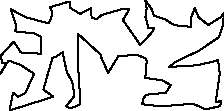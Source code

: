 unitsize(0.001cm);
draw((1380,939)--(1393,1368));
draw((1393,1368)--(1787,1009));
draw((1787,1009)--(1795,962));
draw((1795,962)--(1917,687));
draw((1917,687)--(2097,981));
draw((2097,981)--(2421,1007));
draw((2421,1007)--(2574,946));
draw((2574,946)--(2599,901));
draw((2599,901)--(2573,599));
draw((2573,599)--(2863,558));
draw((2863,558)--(3022,474));
draw((3022,474)--(2936,337));
draw((2936,337)--(2588,302));
draw((2588,302)--(2542,236));
draw((2542,236)--(2519,135));
draw((2519,135)--(2848,96));
draw((2848,96)--(3416,143));
draw((3416,143)--(3640,43));
draw((3640,43)--(3893,102));
draw((3893,102)--(3913,192));
draw((3913,192)--(3815,169));
draw((3815,169)--(3875,598));
draw((3875,598)--(3888,666));
draw((3888,666)--(3854,923));
draw((3854,923)--(3822,899));
draw((3822,899)--(3756,882));
draw((3756,882)--(3479,821));
draw((3479,821)--(2991,792));
draw((2991,792)--(3113,885));
draw((3113,885)--(3520,1079));
draw((3520,1079)--(3874,1318));
draw((3874,1318)--(3950,1558));
draw((3950,1558)--(3955,1743));
draw((3955,1743)--(3911,1673));
draw((3911,1673)--(3683,1533));
draw((3683,1533)--(3510,1671));
draw((3510,1671)--(3447,1830));
draw((3447,1830)--(3373,1646));
draw((3373,1646)--(3384,1498));
draw((3384,1498)--(3085,1528));
draw((3085,1528)--(2961,1605));
draw((2961,1605)--(2945,1622));
draw((2945,1622)--(2728,1698));
draw((2728,1698)--(2678,1825));
draw((2678,1825)--(2573,1969));
draw((2573,1969)--(2597,1830));
draw((2597,1830)--(2576,1676));
draw((2576,1676)--(2628,1479));
draw((2628,1479)--(2721,1482));
draw((2721,1482)--(2716,1432));
draw((2716,1432)--(2586,1286));
draw((2586,1286)--(2482,1183));
draw((2482,1183)--(2178,1619));
draw((2178,1619)--(2290,1810));
draw((2290,1810)--(2139,1806));
draw((2139,1806)--(1807,1711));
draw((1807,1711)--(1724,1642));
draw((1724,1642)--(1625,1651));
draw((1625,1651)--(1621,1830));
draw((1621,1830)--(1424,1728));
draw((1424,1728)--(1251,1832));
draw((1251,1832)--(1247,1945));
draw((1247,1945)--(1234,1946));
draw((1234,1946)--(890,1846));
draw((890,1846)--(929,1766));
draw((929,1766)--(928,1700));
draw((928,1700)--(872,1559));
draw((872,1559)--(463,1670));
draw((463,1670)--(198,1810));
draw((198,1810)--(298,1513));
draw((298,1513)--(274,1420));
draw((274,1420)--(611,1384));
draw((611,1384)--(738,1325));
draw((738,1325)--(742,1025));
draw((742,1025)--(378,1048));
draw((378,1048)--(252,1240));
draw((252,1240)--(22,987));
draw((22,987)--(53,857));
draw((53,857)--(123,862));
draw((123,862)--(19,674));
draw((19,674)--(161,906));
draw((161,906)--(376,825));
draw((376,825)--(611,673));
draw((611,673)--(457,334));
draw((457,334)--(327,265));
draw((327,265)--(241,341));
draw((241,341)--(178,24));
draw((178,24)--(953,268));
draw((953,268)--(776,392));
draw((776,392)--(839,620));
draw((839,620)--(938,955));
draw((938,955)--(984,965));
draw((984,965)--(1115,1052));
draw((1115,1052)--(1187,706));
draw((1187,706)--(1286,525));
draw((1286,525)--(1323,280));
draw((1323,280)--(1178,100));
draw((1178,100)--(1256,61));
draw((1256,61)--(1429,134));
draw((1429,134)--(1380,939));
